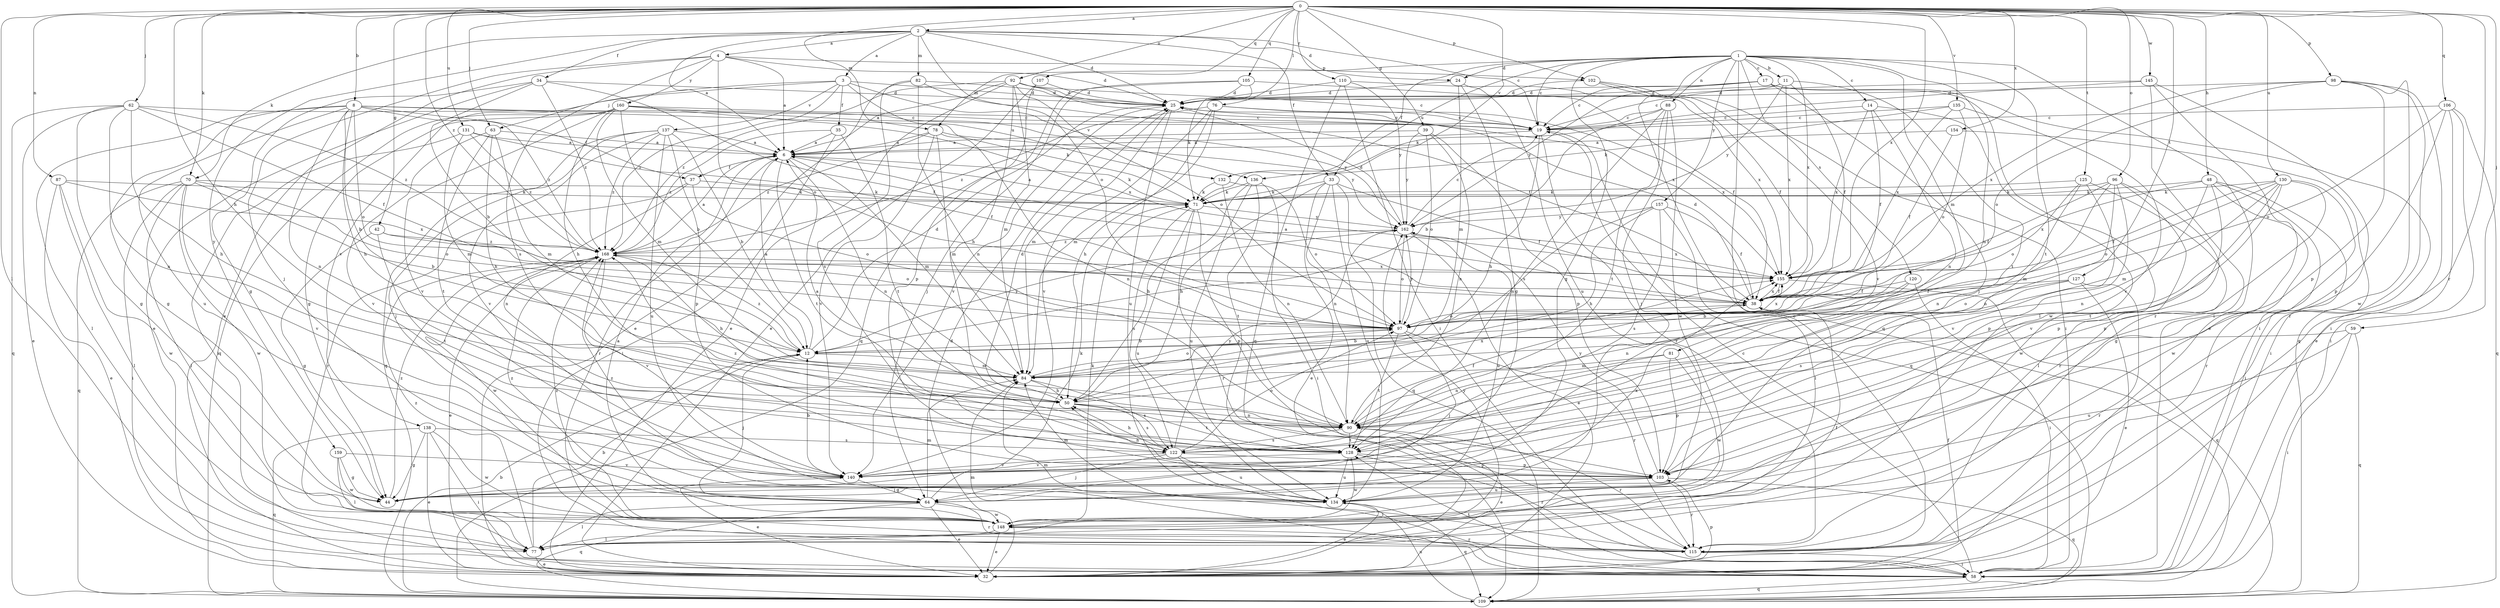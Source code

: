 strict digraph  {
0;
1;
2;
3;
4;
6;
8;
11;
12;
14;
17;
19;
24;
25;
32;
33;
34;
35;
37;
38;
39;
42;
44;
48;
50;
58;
59;
62;
63;
64;
70;
71;
76;
77;
78;
81;
82;
84;
87;
88;
90;
92;
96;
97;
98;
102;
103;
105;
106;
107;
109;
110;
115;
120;
122;
125;
127;
128;
130;
131;
132;
134;
135;
136;
137;
138;
140;
145;
148;
154;
155;
157;
159;
160;
162;
168;
0 -> 2  [label=a];
0 -> 8  [label=b];
0 -> 39  [label=g];
0 -> 42  [label=g];
0 -> 48  [label=h];
0 -> 50  [label=h];
0 -> 59  [label=j];
0 -> 62  [label=j];
0 -> 63  [label=j];
0 -> 70  [label=k];
0 -> 76  [label=l];
0 -> 77  [label=l];
0 -> 78  [label=m];
0 -> 87  [label=n];
0 -> 92  [label=o];
0 -> 96  [label=o];
0 -> 98  [label=p];
0 -> 102  [label=p];
0 -> 105  [label=q];
0 -> 106  [label=q];
0 -> 107  [label=q];
0 -> 110  [label=r];
0 -> 115  [label=r];
0 -> 125  [label=t];
0 -> 127  [label=t];
0 -> 130  [label=u];
0 -> 131  [label=u];
0 -> 135  [label=v];
0 -> 136  [label=v];
0 -> 145  [label=w];
0 -> 154  [label=x];
0 -> 155  [label=x];
0 -> 168  [label=z];
1 -> 11  [label=b];
1 -> 14  [label=c];
1 -> 17  [label=c];
1 -> 19  [label=c];
1 -> 24  [label=d];
1 -> 32  [label=e];
1 -> 33  [label=f];
1 -> 44  [label=g];
1 -> 58  [label=i];
1 -> 78  [label=m];
1 -> 81  [label=m];
1 -> 88  [label=n];
1 -> 90  [label=n];
1 -> 109  [label=q];
1 -> 120  [label=s];
1 -> 128  [label=t];
1 -> 132  [label=u];
1 -> 155  [label=x];
1 -> 157  [label=y];
2 -> 3  [label=a];
2 -> 4  [label=a];
2 -> 6  [label=a];
2 -> 19  [label=c];
2 -> 24  [label=d];
2 -> 25  [label=d];
2 -> 33  [label=f];
2 -> 34  [label=f];
2 -> 70  [label=k];
2 -> 82  [label=m];
2 -> 97  [label=o];
2 -> 159  [label=y];
3 -> 25  [label=d];
3 -> 35  [label=f];
3 -> 63  [label=j];
3 -> 132  [label=u];
3 -> 136  [label=v];
3 -> 137  [label=v];
3 -> 138  [label=v];
3 -> 168  [label=z];
4 -> 6  [label=a];
4 -> 25  [label=d];
4 -> 32  [label=e];
4 -> 64  [label=j];
4 -> 97  [label=o];
4 -> 102  [label=p];
4 -> 122  [label=s];
4 -> 160  [label=y];
6 -> 37  [label=f];
6 -> 71  [label=k];
6 -> 84  [label=m];
6 -> 90  [label=n];
6 -> 115  [label=r];
6 -> 128  [label=t];
8 -> 12  [label=b];
8 -> 19  [label=c];
8 -> 37  [label=f];
8 -> 44  [label=g];
8 -> 50  [label=h];
8 -> 71  [label=k];
8 -> 77  [label=l];
8 -> 90  [label=n];
8 -> 97  [label=o];
8 -> 134  [label=u];
8 -> 168  [label=z];
11 -> 19  [label=c];
11 -> 25  [label=d];
11 -> 38  [label=f];
11 -> 128  [label=t];
11 -> 155  [label=x];
11 -> 162  [label=y];
12 -> 6  [label=a];
12 -> 25  [label=d];
12 -> 64  [label=j];
12 -> 84  [label=m];
12 -> 162  [label=y];
12 -> 168  [label=z];
14 -> 19  [label=c];
14 -> 38  [label=f];
14 -> 90  [label=n];
14 -> 148  [label=w];
14 -> 155  [label=x];
17 -> 19  [label=c];
17 -> 25  [label=d];
17 -> 64  [label=j];
17 -> 77  [label=l];
17 -> 109  [label=q];
17 -> 162  [label=y];
19 -> 6  [label=a];
19 -> 50  [label=h];
19 -> 109  [label=q];
19 -> 115  [label=r];
24 -> 25  [label=d];
24 -> 44  [label=g];
24 -> 84  [label=m];
24 -> 134  [label=u];
25 -> 19  [label=c];
25 -> 84  [label=m];
25 -> 134  [label=u];
25 -> 140  [label=v];
32 -> 25  [label=d];
32 -> 38  [label=f];
32 -> 103  [label=p];
33 -> 32  [label=e];
33 -> 38  [label=f];
33 -> 50  [label=h];
33 -> 71  [label=k];
33 -> 90  [label=n];
33 -> 109  [label=q];
33 -> 134  [label=u];
34 -> 12  [label=b];
34 -> 25  [label=d];
34 -> 32  [label=e];
34 -> 38  [label=f];
34 -> 44  [label=g];
34 -> 168  [label=z];
35 -> 6  [label=a];
35 -> 58  [label=i];
35 -> 128  [label=t];
35 -> 168  [label=z];
37 -> 71  [label=k];
37 -> 90  [label=n];
37 -> 97  [label=o];
37 -> 115  [label=r];
38 -> 6  [label=a];
38 -> 25  [label=d];
38 -> 97  [label=o];
38 -> 155  [label=x];
39 -> 6  [label=a];
39 -> 90  [label=n];
39 -> 97  [label=o];
39 -> 103  [label=p];
39 -> 162  [label=y];
42 -> 44  [label=g];
42 -> 97  [label=o];
42 -> 128  [label=t];
42 -> 168  [label=z];
44 -> 155  [label=x];
44 -> 168  [label=z];
48 -> 58  [label=i];
48 -> 71  [label=k];
48 -> 90  [label=n];
48 -> 103  [label=p];
48 -> 115  [label=r];
48 -> 148  [label=w];
48 -> 155  [label=x];
50 -> 25  [label=d];
50 -> 90  [label=n];
50 -> 122  [label=s];
50 -> 128  [label=t];
50 -> 155  [label=x];
58 -> 19  [label=c];
58 -> 84  [label=m];
58 -> 109  [label=q];
58 -> 128  [label=t];
59 -> 12  [label=b];
59 -> 58  [label=i];
59 -> 109  [label=q];
59 -> 134  [label=u];
62 -> 19  [label=c];
62 -> 32  [label=e];
62 -> 38  [label=f];
62 -> 44  [label=g];
62 -> 50  [label=h];
62 -> 90  [label=n];
62 -> 109  [label=q];
62 -> 168  [label=z];
63 -> 6  [label=a];
63 -> 50  [label=h];
63 -> 84  [label=m];
63 -> 128  [label=t];
63 -> 140  [label=v];
64 -> 32  [label=e];
64 -> 71  [label=k];
64 -> 77  [label=l];
64 -> 84  [label=m];
64 -> 109  [label=q];
64 -> 115  [label=r];
64 -> 148  [label=w];
64 -> 168  [label=z];
70 -> 12  [label=b];
70 -> 58  [label=i];
70 -> 71  [label=k];
70 -> 77  [label=l];
70 -> 97  [label=o];
70 -> 109  [label=q];
70 -> 140  [label=v];
70 -> 148  [label=w];
71 -> 6  [label=a];
71 -> 103  [label=p];
71 -> 115  [label=r];
71 -> 122  [label=s];
71 -> 134  [label=u];
71 -> 162  [label=y];
76 -> 19  [label=c];
76 -> 50  [label=h];
76 -> 84  [label=m];
76 -> 140  [label=v];
76 -> 155  [label=x];
76 -> 168  [label=z];
77 -> 12  [label=b];
77 -> 32  [label=e];
77 -> 38  [label=f];
77 -> 162  [label=y];
77 -> 168  [label=z];
78 -> 6  [label=a];
78 -> 84  [label=m];
78 -> 90  [label=n];
78 -> 140  [label=v];
78 -> 162  [label=y];
78 -> 168  [label=z];
81 -> 84  [label=m];
81 -> 90  [label=n];
81 -> 103  [label=p];
81 -> 148  [label=w];
82 -> 25  [label=d];
82 -> 32  [label=e];
82 -> 38  [label=f];
82 -> 90  [label=n];
82 -> 122  [label=s];
84 -> 50  [label=h];
84 -> 97  [label=o];
84 -> 122  [label=s];
87 -> 32  [label=e];
87 -> 71  [label=k];
87 -> 77  [label=l];
87 -> 148  [label=w];
87 -> 155  [label=x];
88 -> 12  [label=b];
88 -> 19  [label=c];
88 -> 64  [label=j];
88 -> 122  [label=s];
88 -> 128  [label=t];
88 -> 148  [label=w];
90 -> 6  [label=a];
90 -> 32  [label=e];
90 -> 38  [label=f];
90 -> 115  [label=r];
90 -> 122  [label=s];
90 -> 128  [label=t];
92 -> 6  [label=a];
92 -> 19  [label=c];
92 -> 25  [label=d];
92 -> 32  [label=e];
92 -> 50  [label=h];
92 -> 84  [label=m];
92 -> 97  [label=o];
92 -> 155  [label=x];
92 -> 168  [label=z];
96 -> 38  [label=f];
96 -> 71  [label=k];
96 -> 77  [label=l];
96 -> 84  [label=m];
96 -> 90  [label=n];
96 -> 103  [label=p];
96 -> 148  [label=w];
97 -> 12  [label=b];
97 -> 64  [label=j];
97 -> 115  [label=r];
97 -> 128  [label=t];
97 -> 155  [label=x];
97 -> 162  [label=y];
98 -> 25  [label=d];
98 -> 58  [label=i];
98 -> 97  [label=o];
98 -> 103  [label=p];
98 -> 115  [label=r];
98 -> 148  [label=w];
98 -> 155  [label=x];
102 -> 25  [label=d];
102 -> 38  [label=f];
102 -> 58  [label=i];
102 -> 140  [label=v];
103 -> 44  [label=g];
103 -> 50  [label=h];
103 -> 109  [label=q];
103 -> 115  [label=r];
103 -> 134  [label=u];
103 -> 162  [label=y];
105 -> 25  [label=d];
105 -> 38  [label=f];
105 -> 64  [label=j];
105 -> 71  [label=k];
105 -> 109  [label=q];
106 -> 19  [label=c];
106 -> 32  [label=e];
106 -> 58  [label=i];
106 -> 97  [label=o];
106 -> 103  [label=p];
106 -> 109  [label=q];
107 -> 25  [label=d];
107 -> 32  [label=e];
107 -> 103  [label=p];
109 -> 12  [label=b];
109 -> 134  [label=u];
110 -> 25  [label=d];
110 -> 58  [label=i];
110 -> 109  [label=q];
110 -> 155  [label=x];
110 -> 162  [label=y];
115 -> 58  [label=i];
115 -> 84  [label=m];
120 -> 12  [label=b];
120 -> 38  [label=f];
120 -> 58  [label=i];
120 -> 90  [label=n];
122 -> 50  [label=h];
122 -> 58  [label=i];
122 -> 64  [label=j];
122 -> 97  [label=o];
122 -> 103  [label=p];
122 -> 134  [label=u];
122 -> 140  [label=v];
122 -> 162  [label=y];
125 -> 71  [label=k];
125 -> 90  [label=n];
125 -> 97  [label=o];
125 -> 115  [label=r];
125 -> 140  [label=v];
127 -> 32  [label=e];
127 -> 38  [label=f];
127 -> 97  [label=o];
127 -> 115  [label=r];
127 -> 122  [label=s];
128 -> 103  [label=p];
128 -> 115  [label=r];
128 -> 134  [label=u];
128 -> 140  [label=v];
128 -> 148  [label=w];
128 -> 168  [label=z];
130 -> 38  [label=f];
130 -> 44  [label=g];
130 -> 71  [label=k];
130 -> 84  [label=m];
130 -> 97  [label=o];
130 -> 103  [label=p];
130 -> 128  [label=t];
130 -> 140  [label=v];
131 -> 6  [label=a];
131 -> 38  [label=f];
131 -> 58  [label=i];
131 -> 84  [label=m];
131 -> 168  [label=z];
132 -> 71  [label=k];
132 -> 90  [label=n];
132 -> 97  [label=o];
134 -> 32  [label=e];
134 -> 84  [label=m];
134 -> 109  [label=q];
134 -> 168  [label=z];
135 -> 19  [label=c];
135 -> 71  [label=k];
135 -> 97  [label=o];
135 -> 140  [label=v];
135 -> 155  [label=x];
136 -> 50  [label=h];
136 -> 58  [label=i];
136 -> 71  [label=k];
136 -> 128  [label=t];
136 -> 134  [label=u];
137 -> 6  [label=a];
137 -> 12  [label=b];
137 -> 64  [label=j];
137 -> 103  [label=p];
137 -> 109  [label=q];
137 -> 134  [label=u];
137 -> 140  [label=v];
137 -> 168  [label=z];
138 -> 32  [label=e];
138 -> 44  [label=g];
138 -> 58  [label=i];
138 -> 109  [label=q];
138 -> 122  [label=s];
138 -> 148  [label=w];
140 -> 12  [label=b];
140 -> 32  [label=e];
140 -> 64  [label=j];
145 -> 25  [label=d];
145 -> 32  [label=e];
145 -> 58  [label=i];
145 -> 71  [label=k];
145 -> 115  [label=r];
148 -> 6  [label=a];
148 -> 32  [label=e];
148 -> 71  [label=k];
148 -> 77  [label=l];
148 -> 115  [label=r];
148 -> 168  [label=z];
154 -> 6  [label=a];
154 -> 38  [label=f];
154 -> 58  [label=i];
155 -> 38  [label=f];
155 -> 109  [label=q];
157 -> 38  [label=f];
157 -> 50  [label=h];
157 -> 77  [label=l];
157 -> 84  [label=m];
157 -> 122  [label=s];
157 -> 162  [label=y];
159 -> 44  [label=g];
159 -> 77  [label=l];
159 -> 140  [label=v];
159 -> 148  [label=w];
160 -> 12  [label=b];
160 -> 19  [label=c];
160 -> 44  [label=g];
160 -> 50  [label=h];
160 -> 84  [label=m];
160 -> 109  [label=q];
160 -> 140  [label=v];
160 -> 155  [label=x];
160 -> 162  [label=y];
162 -> 19  [label=c];
162 -> 25  [label=d];
162 -> 32  [label=e];
162 -> 97  [label=o];
162 -> 134  [label=u];
162 -> 155  [label=x];
162 -> 168  [label=z];
168 -> 6  [label=a];
168 -> 32  [label=e];
168 -> 50  [label=h];
168 -> 140  [label=v];
168 -> 148  [label=w];
168 -> 155  [label=x];
}
